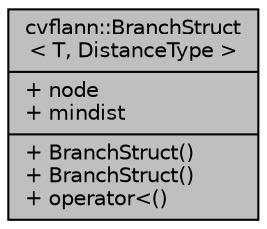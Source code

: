 digraph "cvflann::BranchStruct&lt; T, DistanceType &gt;"
{
 // LATEX_PDF_SIZE
  edge [fontname="Helvetica",fontsize="10",labelfontname="Helvetica",labelfontsize="10"];
  node [fontname="Helvetica",fontsize="10",shape=record];
  Node1 [label="{cvflann::BranchStruct\l\< T, DistanceType \>\n|+ node\l+ mindist\l|+ BranchStruct()\l+ BranchStruct()\l+ operator\<()\l}",height=0.2,width=0.4,color="black", fillcolor="grey75", style="filled", fontcolor="black",tooltip=" "];
}
